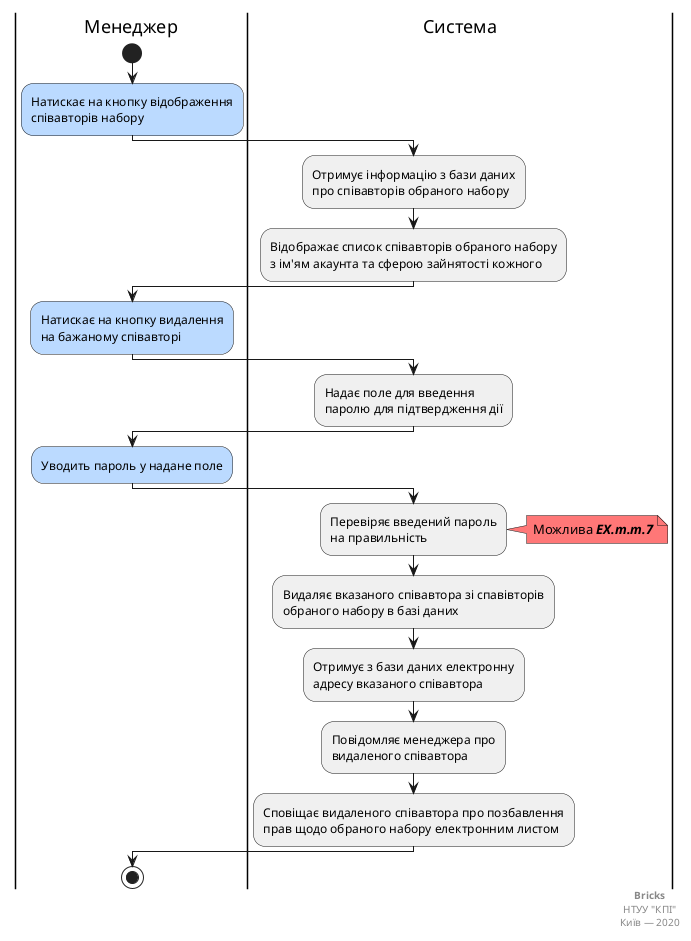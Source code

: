 @startuml

    |Менеджер|

        start;

        #bbdaff:Натискає на кнопку відображення
        співавторів набору;

    |Система|

        #f0f0f0:Отримує інформацію з бази даних
        про співавторів обраного набору;

        #f0f0f0:Відображає список співавторів обраного набору
        з ім'ям акаунта та сферою зайнятості кожного;
        
    |Менеджер|

        #bbdaff:Натискає на кнопку видалення
        на бажаному співавторі;

    |Система|

        #f0f0f0:Надає поле для введення
        паролю для підтвердження дії;

    |Менеджер|

        #bbdaff:Уводить пароль у надане поле;

    |Система|

        #f0f0f0:Перевіряє введений пароль
        на правильність;

        note right #f77
            Можлива <b><i>EX.m.m.7</i></b>
        end note

        #f0f0f0:Видаляє вказаного співавтора зі спавівторів
        обраного набору в базі даних;

        #f0f0f0:Отримує з бази даних електронну
        адресу вказаного співавтора;

        #f0f0f0:Повідомляє менеджера про
        видаленого співавтора;

        #f0f0f0:Сповіщає видаленого співавтора про позбавлення
        прав щодо обраного набору електронним листом;

    |Менеджер|

        stop;

    right footer
        <b>Bricks</b>
        НТУУ "КПІ"
        Київ — 2020
    end footer

@enduml